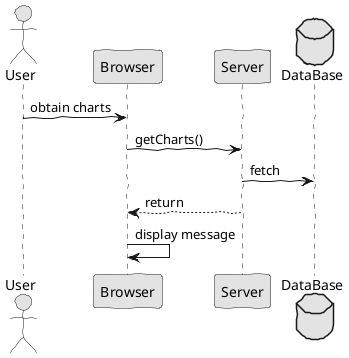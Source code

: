 @startuml  analysis2
skinparam handwritten true
skinparam monochrome true
skinparam packageStyle rect
skinparam defaultFontName FG Virgil
skinparam shadowing false

actor User

User -> Browser : obtain charts 
Browser -> Server : getCharts()
database DataBase
Server -> DataBase: fetch
Server --> Browser : return
Browser -> Browser : display message 


@enduml